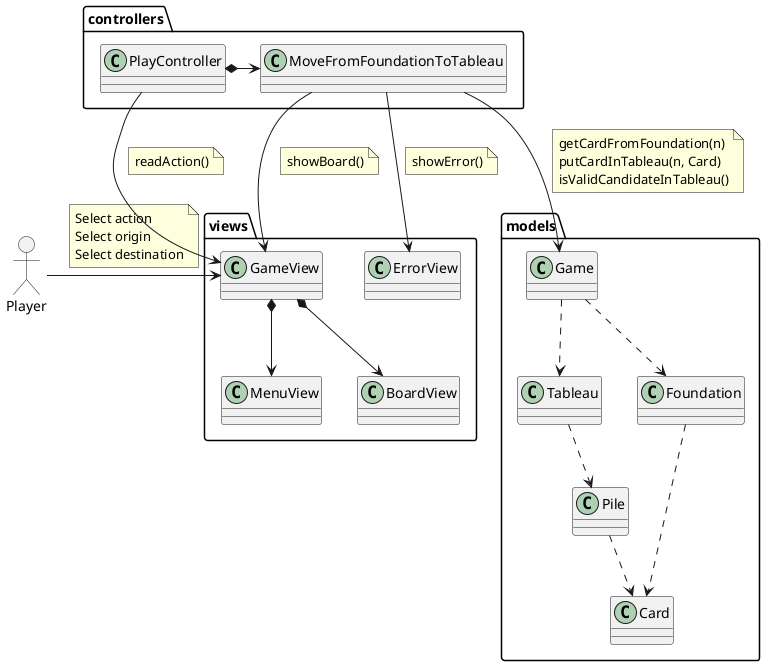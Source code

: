 @startuml UCAnalysis_MoveFromFoundationToTableau

mix_actor Player

package views {
    class MenuView
    class ErrorView
    class GameView
    class BoardView

    GameView *--> BoardView
    GameView *--> MenuView
}

package controllers {
    class PlayController
    class MoveFromFoundationToTableau
    PlayController *-right-> MoveFromFoundationToTableau
}

package models {
    class Game
    class Card
    class Tableau
    class Foundation
    class Pile

    Game ..> Tableau
    Game ..> Foundation 
    Tableau ..> Pile
    Pile ..> Card
    Foundation ..> Card
    Tableau -right[hidden]-> Foundation
}

Player -up-> GameView
note on link : Select action\
\nSelect origin\
\nSelect destination
GameView -left[hidden]-> Player

note on link : Select action\
\nSelect origin\
\nSelect destination 

PlayController --> GameView
note on link: readAction()

MoveFromFoundationToTableau --> Game
note on link : getCardFromFoundation(n)\
\nputCardInTableau(n, Card)\
\nisValidCandidateInTableau()

MoveFromFoundationToTableau --> ErrorView
note on link : showError()
MoveFromFoundationToTableau --> GameView 
note on link : showBoard()

@enduml